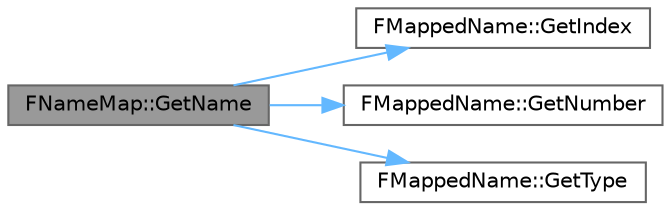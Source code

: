 digraph "FNameMap::GetName"
{
 // INTERACTIVE_SVG=YES
 // LATEX_PDF_SIZE
  bgcolor="transparent";
  edge [fontname=Helvetica,fontsize=10,labelfontname=Helvetica,labelfontsize=10];
  node [fontname=Helvetica,fontsize=10,shape=box,height=0.2,width=0.4];
  rankdir="LR";
  Node1 [id="Node000001",label="FNameMap::GetName",height=0.2,width=0.4,color="gray40", fillcolor="grey60", style="filled", fontcolor="black",tooltip=" "];
  Node1 -> Node2 [id="edge1_Node000001_Node000002",color="steelblue1",style="solid",tooltip=" "];
  Node2 [id="Node000002",label="FMappedName::GetIndex",height=0.2,width=0.4,color="grey40", fillcolor="white", style="filled",URL="$d7/dfb/classFMappedName.html#af2e613b1ca2ed7eda910044f58e7db8e",tooltip=" "];
  Node1 -> Node3 [id="edge2_Node000001_Node000003",color="steelblue1",style="solid",tooltip=" "];
  Node3 [id="Node000003",label="FMappedName::GetNumber",height=0.2,width=0.4,color="grey40", fillcolor="white", style="filled",URL="$d7/dfb/classFMappedName.html#adc6e5d05b257da47353409f025bf543f",tooltip=" "];
  Node1 -> Node4 [id="edge3_Node000001_Node000004",color="steelblue1",style="solid",tooltip=" "];
  Node4 [id="Node000004",label="FMappedName::GetType",height=0.2,width=0.4,color="grey40", fillcolor="white", style="filled",URL="$d7/dfb/classFMappedName.html#aae84394bdb8239d524608cba1db36a1c",tooltip=" "];
}
